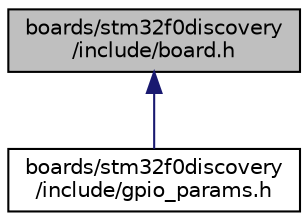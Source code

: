 digraph "boards/stm32f0discovery/include/board.h"
{
 // LATEX_PDF_SIZE
  edge [fontname="Helvetica",fontsize="10",labelfontname="Helvetica",labelfontsize="10"];
  node [fontname="Helvetica",fontsize="10",shape=record];
  Node1 [label="boards/stm32f0discovery\l/include/board.h",height=0.2,width=0.4,color="black", fillcolor="grey75", style="filled", fontcolor="black",tooltip="Board specific definitions for the STM32F0Discovery evaluation board."];
  Node1 -> Node2 [dir="back",color="midnightblue",fontsize="10",style="solid",fontname="Helvetica"];
  Node2 [label="boards/stm32f0discovery\l/include/gpio_params.h",height=0.2,width=0.4,color="black", fillcolor="white", style="filled",URL="$stm32f0discovery_2include_2gpio__params_8h.html",tooltip="Board specific configuration of direct mapped GPIOs."];
}
